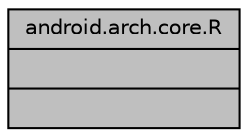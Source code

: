 digraph "android.arch.core.R"
{
 // LATEX_PDF_SIZE
  edge [fontname="Helvetica",fontsize="10",labelfontname="Helvetica",labelfontsize="10"];
  node [fontname="Helvetica",fontsize="10",shape=record];
  Node1 [label="{android.arch.core.R\n||}",height=0.2,width=0.4,color="black", fillcolor="grey75", style="filled", fontcolor="black",tooltip=" "];
}
